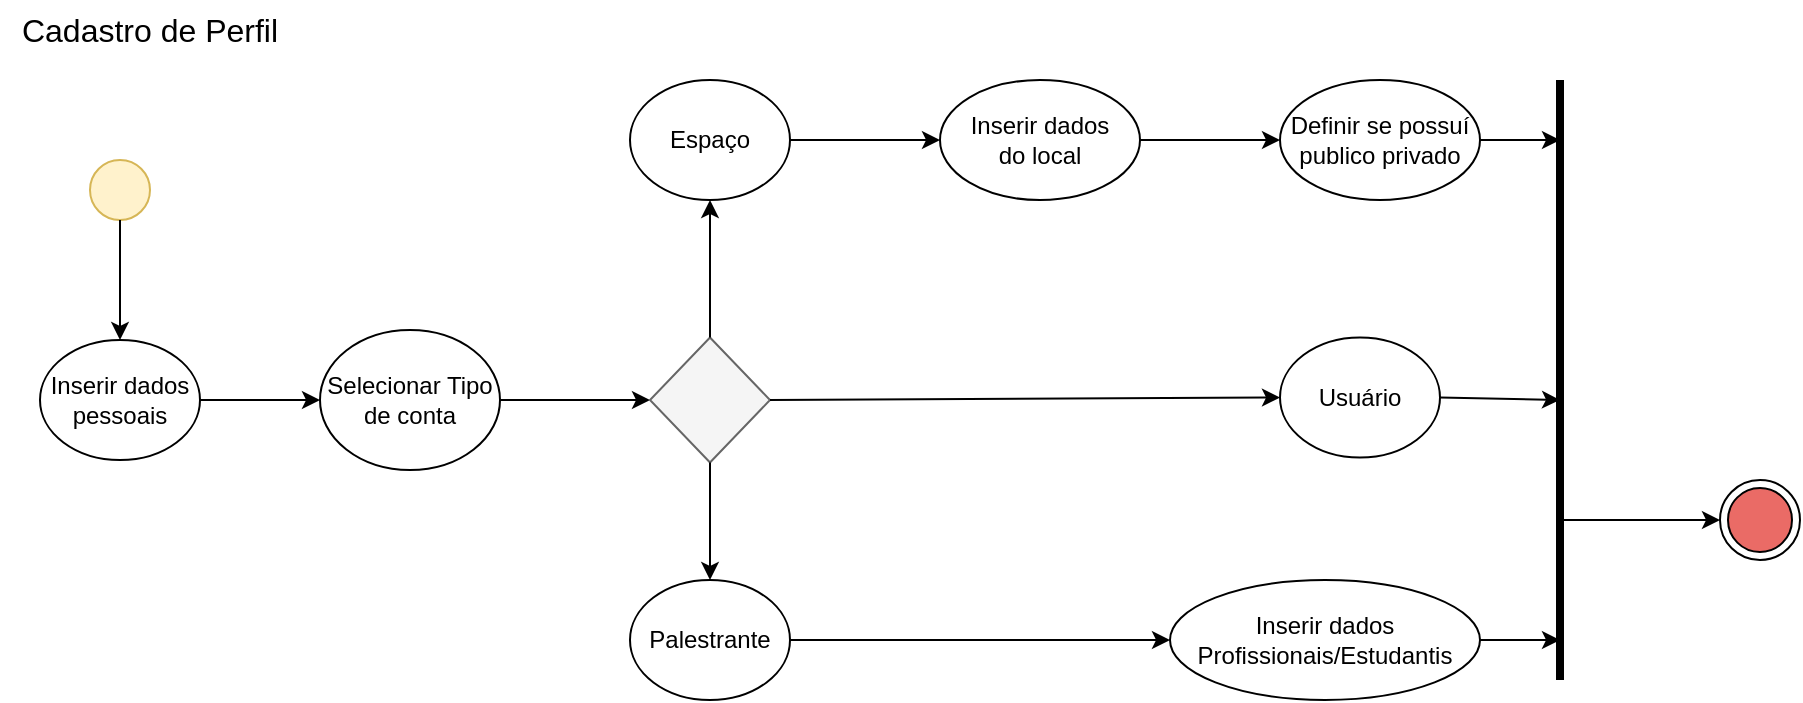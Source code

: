 <mxfile version="21.1.8" type="device">
  <diagram name="Page-1" id="Exel6Lu437saFhPhw5Wv">
    <mxGraphModel dx="753" dy="463" grid="1" gridSize="10" guides="1" tooltips="1" connect="1" arrows="1" fold="1" page="1" pageScale="1" pageWidth="850" pageHeight="1100" math="0" shadow="0">
      <root>
        <mxCell id="0" />
        <mxCell id="1" parent="0" />
        <mxCell id="c_0RE6k-SFJ1jQPWBxgO-1" value="" style="ellipse;whiteSpace=wrap;html=1;aspect=fixed;fillColor=#fff2cc;strokeColor=#d6b656;" vertex="1" parent="1">
          <mxGeometry x="85" y="120" width="30" height="30" as="geometry" />
        </mxCell>
        <mxCell id="c_0RE6k-SFJ1jQPWBxgO-2" value="Inserir dados pessoais" style="ellipse;whiteSpace=wrap;html=1;" vertex="1" parent="1">
          <mxGeometry x="60" y="210" width="80" height="60" as="geometry" />
        </mxCell>
        <mxCell id="c_0RE6k-SFJ1jQPWBxgO-3" value="" style="endArrow=classic;html=1;rounded=0;exitX=0.5;exitY=1;exitDx=0;exitDy=0;entryX=0.5;entryY=0;entryDx=0;entryDy=0;" edge="1" parent="1" source="c_0RE6k-SFJ1jQPWBxgO-1" target="c_0RE6k-SFJ1jQPWBxgO-2">
          <mxGeometry width="50" height="50" relative="1" as="geometry">
            <mxPoint x="360" y="270" as="sourcePoint" />
            <mxPoint x="410" y="220" as="targetPoint" />
          </mxGeometry>
        </mxCell>
        <mxCell id="c_0RE6k-SFJ1jQPWBxgO-10" value="" style="edgeStyle=orthogonalEdgeStyle;rounded=0;orthogonalLoop=1;jettySize=auto;html=1;entryX=0;entryY=0.5;entryDx=0;entryDy=0;" edge="1" parent="1" source="c_0RE6k-SFJ1jQPWBxgO-4" target="c_0RE6k-SFJ1jQPWBxgO-20">
          <mxGeometry relative="1" as="geometry">
            <mxPoint x="450" y="240" as="targetPoint" />
          </mxGeometry>
        </mxCell>
        <mxCell id="c_0RE6k-SFJ1jQPWBxgO-4" value="Selecionar Tipo de conta" style="ellipse;whiteSpace=wrap;html=1;" vertex="1" parent="1">
          <mxGeometry x="200" y="205" width="90" height="70" as="geometry" />
        </mxCell>
        <mxCell id="c_0RE6k-SFJ1jQPWBxgO-5" value="" style="endArrow=classic;html=1;rounded=0;exitX=1;exitY=0.5;exitDx=0;exitDy=0;entryX=0;entryY=0.5;entryDx=0;entryDy=0;" edge="1" parent="1" source="c_0RE6k-SFJ1jQPWBxgO-2" target="c_0RE6k-SFJ1jQPWBxgO-4">
          <mxGeometry width="50" height="50" relative="1" as="geometry">
            <mxPoint x="360" y="250" as="sourcePoint" />
            <mxPoint x="410" y="200" as="targetPoint" />
          </mxGeometry>
        </mxCell>
        <mxCell id="c_0RE6k-SFJ1jQPWBxgO-20" value="" style="rhombus;whiteSpace=wrap;html=1;labelBackgroundColor=none;labelBorderColor=none;fillColor=#f5f5f5;strokeColor=#666666;fontColor=#333333;" vertex="1" parent="1">
          <mxGeometry x="365" y="208.75" width="60" height="62.5" as="geometry" />
        </mxCell>
        <mxCell id="c_0RE6k-SFJ1jQPWBxgO-21" value="" style="endArrow=classic;html=1;rounded=0;exitX=0.5;exitY=1;exitDx=0;exitDy=0;entryX=0.5;entryY=0;entryDx=0;entryDy=0;" edge="1" parent="1" source="c_0RE6k-SFJ1jQPWBxgO-20" target="c_0RE6k-SFJ1jQPWBxgO-22">
          <mxGeometry width="50" height="50" relative="1" as="geometry">
            <mxPoint x="400" y="240" as="sourcePoint" />
            <mxPoint x="395" y="340" as="targetPoint" />
          </mxGeometry>
        </mxCell>
        <mxCell id="c_0RE6k-SFJ1jQPWBxgO-22" value="Palestrante" style="ellipse;whiteSpace=wrap;html=1;" vertex="1" parent="1">
          <mxGeometry x="355" y="330" width="80" height="60" as="geometry" />
        </mxCell>
        <mxCell id="c_0RE6k-SFJ1jQPWBxgO-25" value="Usuário" style="ellipse;whiteSpace=wrap;html=1;" vertex="1" parent="1">
          <mxGeometry x="680" y="208.75" width="80" height="60" as="geometry" />
        </mxCell>
        <mxCell id="c_0RE6k-SFJ1jQPWBxgO-27" value="Espaço" style="ellipse;whiteSpace=wrap;html=1;" vertex="1" parent="1">
          <mxGeometry x="355" y="80" width="80" height="60" as="geometry" />
        </mxCell>
        <mxCell id="c_0RE6k-SFJ1jQPWBxgO-28" value="" style="endArrow=classic;html=1;rounded=0;entryX=0;entryY=0.5;entryDx=0;entryDy=0;exitX=1;exitY=0.5;exitDx=0;exitDy=0;" edge="1" parent="1" source="c_0RE6k-SFJ1jQPWBxgO-20" target="c_0RE6k-SFJ1jQPWBxgO-25">
          <mxGeometry width="50" height="50" relative="1" as="geometry">
            <mxPoint x="430" y="241" as="sourcePoint" />
            <mxPoint x="450" y="190" as="targetPoint" />
          </mxGeometry>
        </mxCell>
        <mxCell id="c_0RE6k-SFJ1jQPWBxgO-29" value="" style="endArrow=classic;html=1;rounded=0;entryX=0.5;entryY=1;entryDx=0;entryDy=0;exitX=0.5;exitY=0;exitDx=0;exitDy=0;" edge="1" parent="1" source="c_0RE6k-SFJ1jQPWBxgO-20" target="c_0RE6k-SFJ1jQPWBxgO-27">
          <mxGeometry width="50" height="50" relative="1" as="geometry">
            <mxPoint x="400" y="240" as="sourcePoint" />
            <mxPoint x="450" y="190" as="targetPoint" />
          </mxGeometry>
        </mxCell>
        <mxCell id="c_0RE6k-SFJ1jQPWBxgO-30" value="" style="endArrow=classic;html=1;rounded=0;exitX=1;exitY=0.5;exitDx=0;exitDy=0;entryX=0;entryY=0.5;entryDx=0;entryDy=0;" edge="1" parent="1" source="c_0RE6k-SFJ1jQPWBxgO-22" target="c_0RE6k-SFJ1jQPWBxgO-31">
          <mxGeometry width="50" height="50" relative="1" as="geometry">
            <mxPoint x="480" y="370" as="sourcePoint" />
            <mxPoint x="560" y="370" as="targetPoint" />
          </mxGeometry>
        </mxCell>
        <mxCell id="c_0RE6k-SFJ1jQPWBxgO-31" value="Inserir dados Profissionais/Estudantis" style="ellipse;whiteSpace=wrap;html=1;" vertex="1" parent="1">
          <mxGeometry x="625" y="330" width="155" height="60" as="geometry" />
        </mxCell>
        <mxCell id="c_0RE6k-SFJ1jQPWBxgO-38" value="" style="edgeStyle=orthogonalEdgeStyle;rounded=0;orthogonalLoop=1;jettySize=auto;html=1;" edge="1" parent="1" source="c_0RE6k-SFJ1jQPWBxgO-34" target="c_0RE6k-SFJ1jQPWBxgO-37">
          <mxGeometry relative="1" as="geometry" />
        </mxCell>
        <mxCell id="c_0RE6k-SFJ1jQPWBxgO-34" value="Inserir dados&lt;br&gt;do local" style="ellipse;whiteSpace=wrap;html=1;" vertex="1" parent="1">
          <mxGeometry x="510" y="80" width="100" height="60" as="geometry" />
        </mxCell>
        <mxCell id="c_0RE6k-SFJ1jQPWBxgO-35" value="" style="endArrow=classic;html=1;rounded=0;entryX=0;entryY=0.5;entryDx=0;entryDy=0;exitX=1;exitY=0.5;exitDx=0;exitDy=0;" edge="1" parent="1" source="c_0RE6k-SFJ1jQPWBxgO-27" target="c_0RE6k-SFJ1jQPWBxgO-34">
          <mxGeometry width="50" height="50" relative="1" as="geometry">
            <mxPoint x="400" y="260" as="sourcePoint" />
            <mxPoint x="450" y="210" as="targetPoint" />
          </mxGeometry>
        </mxCell>
        <mxCell id="c_0RE6k-SFJ1jQPWBxgO-37" value="Definir se possuí publico privado" style="ellipse;whiteSpace=wrap;html=1;" vertex="1" parent="1">
          <mxGeometry x="680" y="80" width="100" height="60" as="geometry" />
        </mxCell>
        <mxCell id="c_0RE6k-SFJ1jQPWBxgO-39" value="" style="endArrow=none;html=1;rounded=0;strokeWidth=4;" edge="1" parent="1">
          <mxGeometry width="50" height="50" relative="1" as="geometry">
            <mxPoint x="820" y="380" as="sourcePoint" />
            <mxPoint x="820" y="80" as="targetPoint" />
          </mxGeometry>
        </mxCell>
        <mxCell id="c_0RE6k-SFJ1jQPWBxgO-40" value="" style="endArrow=classic;html=1;rounded=0;exitX=1;exitY=0.5;exitDx=0;exitDy=0;" edge="1" parent="1" source="c_0RE6k-SFJ1jQPWBxgO-25">
          <mxGeometry width="50" height="50" relative="1" as="geometry">
            <mxPoint x="590" y="280" as="sourcePoint" />
            <mxPoint x="820" y="240" as="targetPoint" />
          </mxGeometry>
        </mxCell>
        <mxCell id="c_0RE6k-SFJ1jQPWBxgO-41" value="" style="endArrow=classic;html=1;rounded=0;exitX=1;exitY=0.5;exitDx=0;exitDy=0;" edge="1" parent="1" source="c_0RE6k-SFJ1jQPWBxgO-31">
          <mxGeometry width="50" height="50" relative="1" as="geometry">
            <mxPoint x="770" y="249" as="sourcePoint" />
            <mxPoint x="820" y="360" as="targetPoint" />
          </mxGeometry>
        </mxCell>
        <mxCell id="c_0RE6k-SFJ1jQPWBxgO-42" value="" style="endArrow=classic;html=1;rounded=0;exitX=1;exitY=0.5;exitDx=0;exitDy=0;" edge="1" parent="1" source="c_0RE6k-SFJ1jQPWBxgO-37">
          <mxGeometry width="50" height="50" relative="1" as="geometry">
            <mxPoint x="770" y="150" as="sourcePoint" />
            <mxPoint x="820" y="110" as="targetPoint" />
          </mxGeometry>
        </mxCell>
        <mxCell id="c_0RE6k-SFJ1jQPWBxgO-43" value="" style="ellipse;html=1;shape=endState;fillColor=#EA6B66;strokeColor=#000000;fillStyle=auto;" vertex="1" parent="1">
          <mxGeometry x="900" y="280" width="40" height="40" as="geometry" />
        </mxCell>
        <mxCell id="c_0RE6k-SFJ1jQPWBxgO-44" value="" style="endArrow=classic;html=1;rounded=0;entryX=0;entryY=0.5;entryDx=0;entryDy=0;" edge="1" parent="1" target="c_0RE6k-SFJ1jQPWBxgO-43">
          <mxGeometry width="50" height="50" relative="1" as="geometry">
            <mxPoint x="820" y="300" as="sourcePoint" />
            <mxPoint x="700" y="270" as="targetPoint" />
          </mxGeometry>
        </mxCell>
        <mxCell id="c_0RE6k-SFJ1jQPWBxgO-45" value="Cadastro de Perfil" style="text;html=1;strokeColor=none;fillColor=none;align=center;verticalAlign=middle;whiteSpace=wrap;rounded=0;fontSize=16;" vertex="1" parent="1">
          <mxGeometry x="40" y="40" width="150" height="30" as="geometry" />
        </mxCell>
      </root>
    </mxGraphModel>
  </diagram>
</mxfile>
